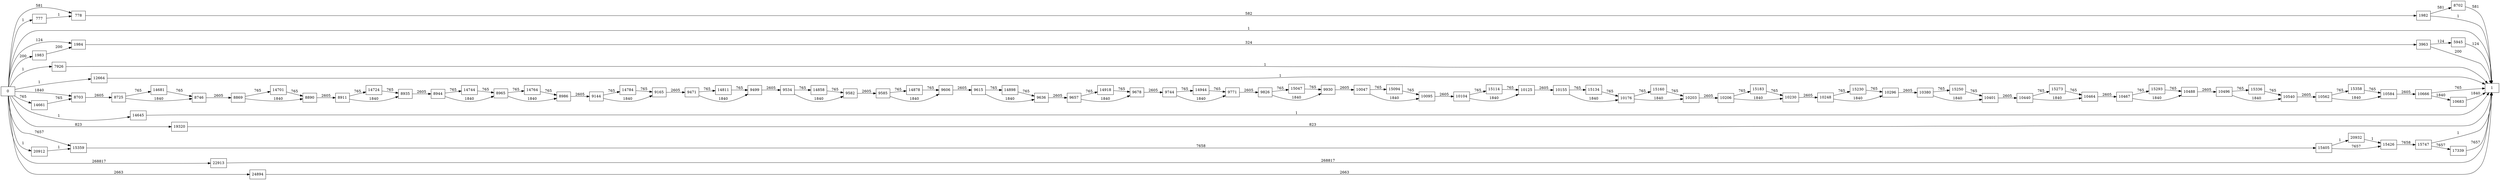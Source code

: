 digraph {
	graph [rankdir=LR]
	node [shape=rectangle]
	777 -> 778 [label=1]
	778 -> 1982 [label=582]
	1982 -> 1 [label=1]
	1982 -> 8702 [label=581]
	1983 -> 1984 [label=200]
	1984 -> 3963 [label=324]
	3963 -> 5945 [label=124]
	3963 -> 1 [label=200]
	5945 -> 1 [label=124]
	7926 -> 1 [label=1]
	8702 -> 1 [label=581]
	8703 -> 8725 [label=2605]
	8725 -> 8746 [label=1840]
	8725 -> 14681 [label=765]
	8746 -> 8869 [label=2605]
	8869 -> 8890 [label=1840]
	8869 -> 14701 [label=765]
	8890 -> 8911 [label=2605]
	8911 -> 8935 [label=1840]
	8911 -> 14724 [label=765]
	8935 -> 8944 [label=2605]
	8944 -> 8965 [label=1840]
	8944 -> 14744 [label=765]
	8965 -> 8986 [label=1840]
	8965 -> 14764 [label=765]
	8986 -> 9144 [label=2605]
	9144 -> 9165 [label=1840]
	9144 -> 14784 [label=765]
	9165 -> 9471 [label=2605]
	9471 -> 9499 [label=1840]
	9471 -> 14811 [label=765]
	9499 -> 9534 [label=2605]
	9534 -> 9582 [label=1840]
	9534 -> 14858 [label=765]
	9582 -> 9585 [label=2605]
	9585 -> 9606 [label=1840]
	9585 -> 14878 [label=765]
	9606 -> 9615 [label=2605]
	9615 -> 9636 [label=1840]
	9615 -> 14898 [label=765]
	9636 -> 9657 [label=2605]
	9657 -> 9678 [label=1840]
	9657 -> 14918 [label=765]
	9678 -> 9744 [label=2605]
	9744 -> 9771 [label=1840]
	9744 -> 14944 [label=765]
	9771 -> 9826 [label=2605]
	9826 -> 9930 [label=1840]
	9826 -> 15047 [label=765]
	9930 -> 10047 [label=2605]
	10047 -> 10095 [label=1840]
	10047 -> 15094 [label=765]
	10095 -> 10104 [label=2605]
	10104 -> 10125 [label=1840]
	10104 -> 15114 [label=765]
	10125 -> 10155 [label=2605]
	10155 -> 10176 [label=1840]
	10155 -> 15134 [label=765]
	10176 -> 10203 [label=1840]
	10176 -> 15160 [label=765]
	10203 -> 10206 [label=2605]
	10206 -> 10230 [label=1840]
	10206 -> 15183 [label=765]
	10230 -> 10248 [label=2605]
	10248 -> 10296 [label=1840]
	10248 -> 15230 [label=765]
	10296 -> 10380 [label=2605]
	10380 -> 10401 [label=1840]
	10380 -> 15250 [label=765]
	10401 -> 10440 [label=2605]
	10440 -> 10464 [label=1840]
	10440 -> 15273 [label=765]
	10464 -> 10467 [label=2605]
	10467 -> 10488 [label=1840]
	10467 -> 15293 [label=765]
	10488 -> 10496 [label=2605]
	10496 -> 10540 [label=1840]
	10496 -> 15336 [label=765]
	10540 -> 10562 [label=2605]
	10562 -> 10584 [label=1840]
	10562 -> 15358 [label=765]
	10584 -> 10666 [label=2605]
	10666 -> 1 [label=765]
	10666 -> 10683 [label=1840]
	10683 -> 1 [label=1840]
	12664 -> 1 [label=1]
	14645 -> 1 [label=1]
	14661 -> 8703 [label=765]
	14681 -> 8746 [label=765]
	14701 -> 8890 [label=765]
	14724 -> 8935 [label=765]
	14744 -> 8965 [label=765]
	14764 -> 8986 [label=765]
	14784 -> 9165 [label=765]
	14811 -> 9499 [label=765]
	14858 -> 9582 [label=765]
	14878 -> 9606 [label=765]
	14898 -> 9636 [label=765]
	14918 -> 9678 [label=765]
	14944 -> 9771 [label=765]
	15047 -> 9930 [label=765]
	15094 -> 10095 [label=765]
	15114 -> 10125 [label=765]
	15134 -> 10176 [label=765]
	15160 -> 10203 [label=765]
	15183 -> 10230 [label=765]
	15230 -> 10296 [label=765]
	15250 -> 10401 [label=765]
	15273 -> 10464 [label=765]
	15293 -> 10488 [label=765]
	15336 -> 10540 [label=765]
	15358 -> 10584 [label=765]
	15359 -> 15405 [label=7658]
	15405 -> 15426 [label=7657]
	15405 -> 20932 [label=1]
	15426 -> 15747 [label=7658]
	15747 -> 1 [label=1]
	15747 -> 17339 [label=7657]
	17339 -> 1 [label=7657]
	19320 -> 1 [label=823]
	20912 -> 15359 [label=1]
	20932 -> 15426 [label=1]
	22913 -> 1 [label=268817]
	24894 -> 1 [label=2663]
	0 -> 1983 [label=200]
	0 -> 1984 [label=124]
	0 -> 778 [label=581]
	0 -> 8703 [label=1840]
	0 -> 15359 [label=7657]
	0 -> 777 [label=1]
	0 -> 1 [label=1]
	0 -> 7926 [label=1]
	0 -> 12664 [label=1]
	0 -> 14645 [label=1]
	0 -> 14661 [label=765]
	0 -> 19320 [label=823]
	0 -> 20912 [label=1]
	0 -> 22913 [label=268817]
	0 -> 24894 [label=2663]
}
